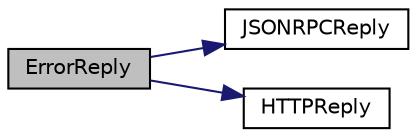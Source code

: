 digraph "ErrorReply"
{
  edge [fontname="Helvetica",fontsize="10",labelfontname="Helvetica",labelfontsize="10"];
  node [fontname="Helvetica",fontsize="10",shape=record];
  rankdir="LR";
  Node13 [label="ErrorReply",height=0.2,width=0.4,color="black", fillcolor="grey75", style="filled", fontcolor="black"];
  Node13 -> Node14 [color="midnightblue",fontsize="10",style="solid",fontname="Helvetica"];
  Node14 [label="JSONRPCReply",height=0.2,width=0.4,color="black", fillcolor="white", style="filled",URL="$d2/d30/rpcprotocol_8cpp.html#a091e4839a15f5f6d569a97c709d80374"];
  Node13 -> Node15 [color="midnightblue",fontsize="10",style="solid",fontname="Helvetica"];
  Node15 [label="HTTPReply",height=0.2,width=0.4,color="black", fillcolor="white", style="filled",URL="$d2/d30/rpcprotocol_8cpp.html#afa39f57077df4d88ad60373f58d793e1"];
}
